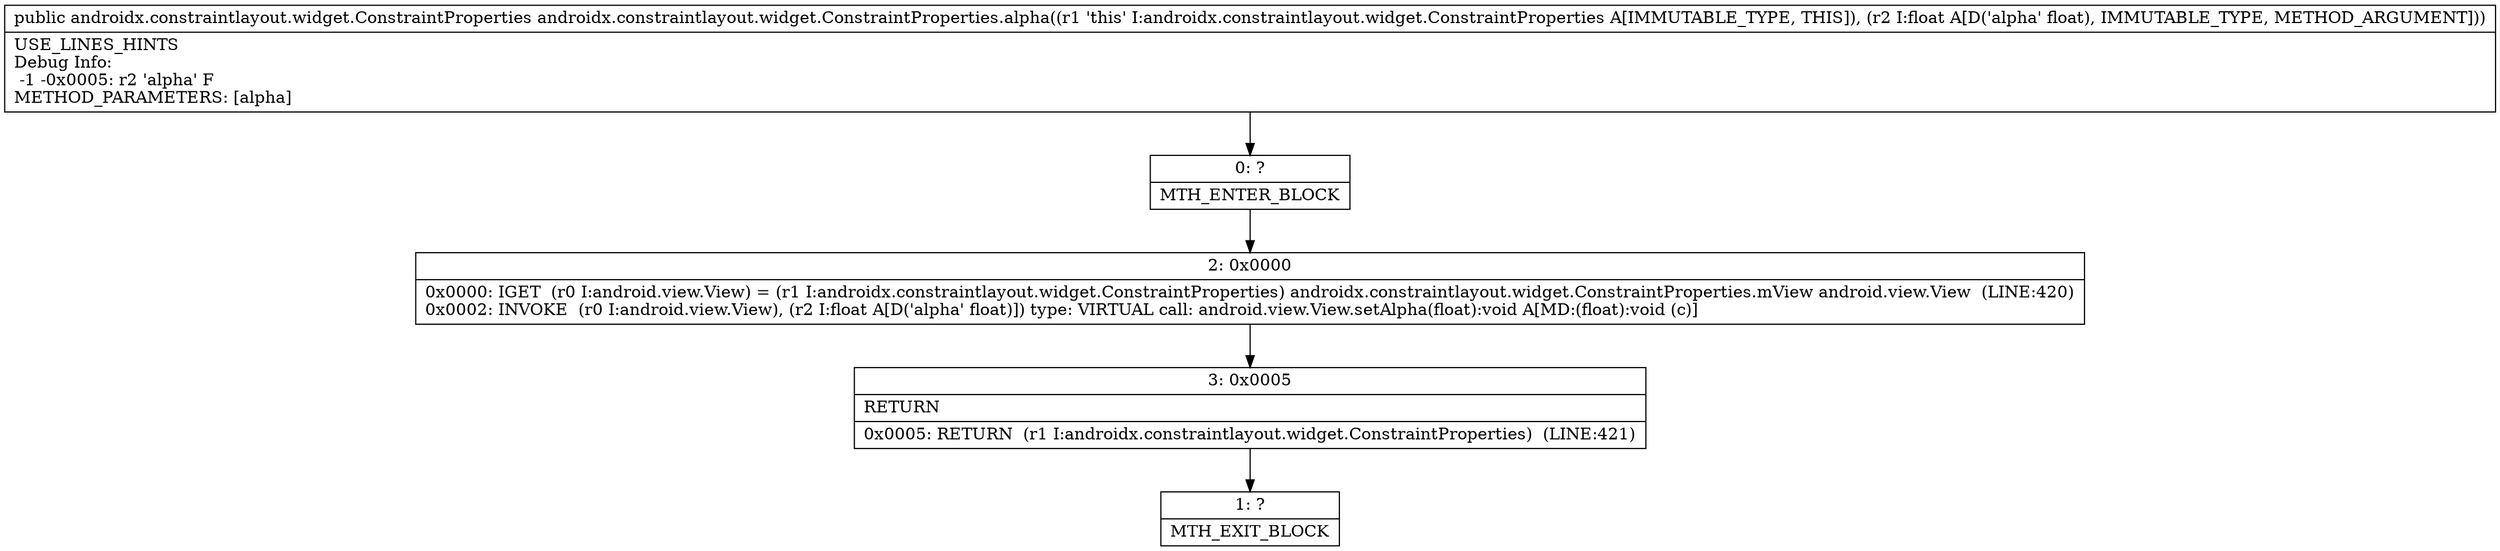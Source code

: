 digraph "CFG forandroidx.constraintlayout.widget.ConstraintProperties.alpha(F)Landroidx\/constraintlayout\/widget\/ConstraintProperties;" {
Node_0 [shape=record,label="{0\:\ ?|MTH_ENTER_BLOCK\l}"];
Node_2 [shape=record,label="{2\:\ 0x0000|0x0000: IGET  (r0 I:android.view.View) = (r1 I:androidx.constraintlayout.widget.ConstraintProperties) androidx.constraintlayout.widget.ConstraintProperties.mView android.view.View  (LINE:420)\l0x0002: INVOKE  (r0 I:android.view.View), (r2 I:float A[D('alpha' float)]) type: VIRTUAL call: android.view.View.setAlpha(float):void A[MD:(float):void (c)]\l}"];
Node_3 [shape=record,label="{3\:\ 0x0005|RETURN\l|0x0005: RETURN  (r1 I:androidx.constraintlayout.widget.ConstraintProperties)  (LINE:421)\l}"];
Node_1 [shape=record,label="{1\:\ ?|MTH_EXIT_BLOCK\l}"];
MethodNode[shape=record,label="{public androidx.constraintlayout.widget.ConstraintProperties androidx.constraintlayout.widget.ConstraintProperties.alpha((r1 'this' I:androidx.constraintlayout.widget.ConstraintProperties A[IMMUTABLE_TYPE, THIS]), (r2 I:float A[D('alpha' float), IMMUTABLE_TYPE, METHOD_ARGUMENT]))  | USE_LINES_HINTS\lDebug Info:\l  \-1 \-0x0005: r2 'alpha' F\lMETHOD_PARAMETERS: [alpha]\l}"];
MethodNode -> Node_0;Node_0 -> Node_2;
Node_2 -> Node_3;
Node_3 -> Node_1;
}

